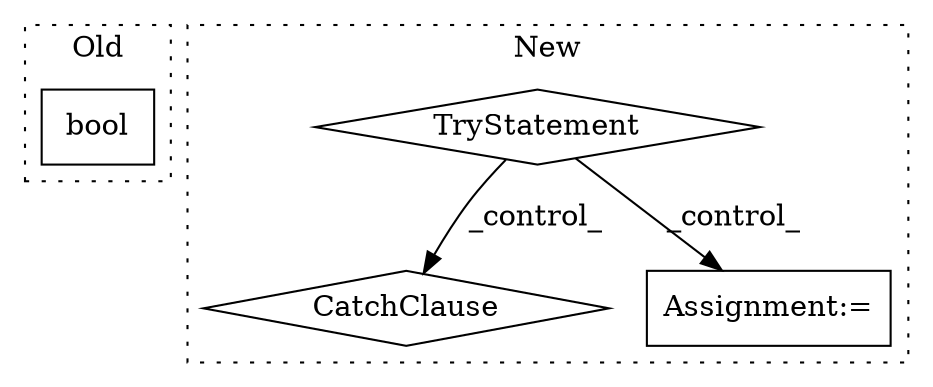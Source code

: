 digraph G {
subgraph cluster0 {
1 [label="bool" a="32" s="11287,11304" l="5,1" shape="box"];
label = "Old";
style="dotted";
}
subgraph cluster1 {
2 [label="TryStatement" a="54" s="11455" l="4" shape="diamond"];
3 [label="CatchClause" a="12" s="11555,11614" l="17,2" shape="diamond"];
4 [label="Assignment:=" a="7" s="11479" l="1" shape="box"];
label = "New";
style="dotted";
}
2 -> 3 [label="_control_"];
2 -> 4 [label="_control_"];
}